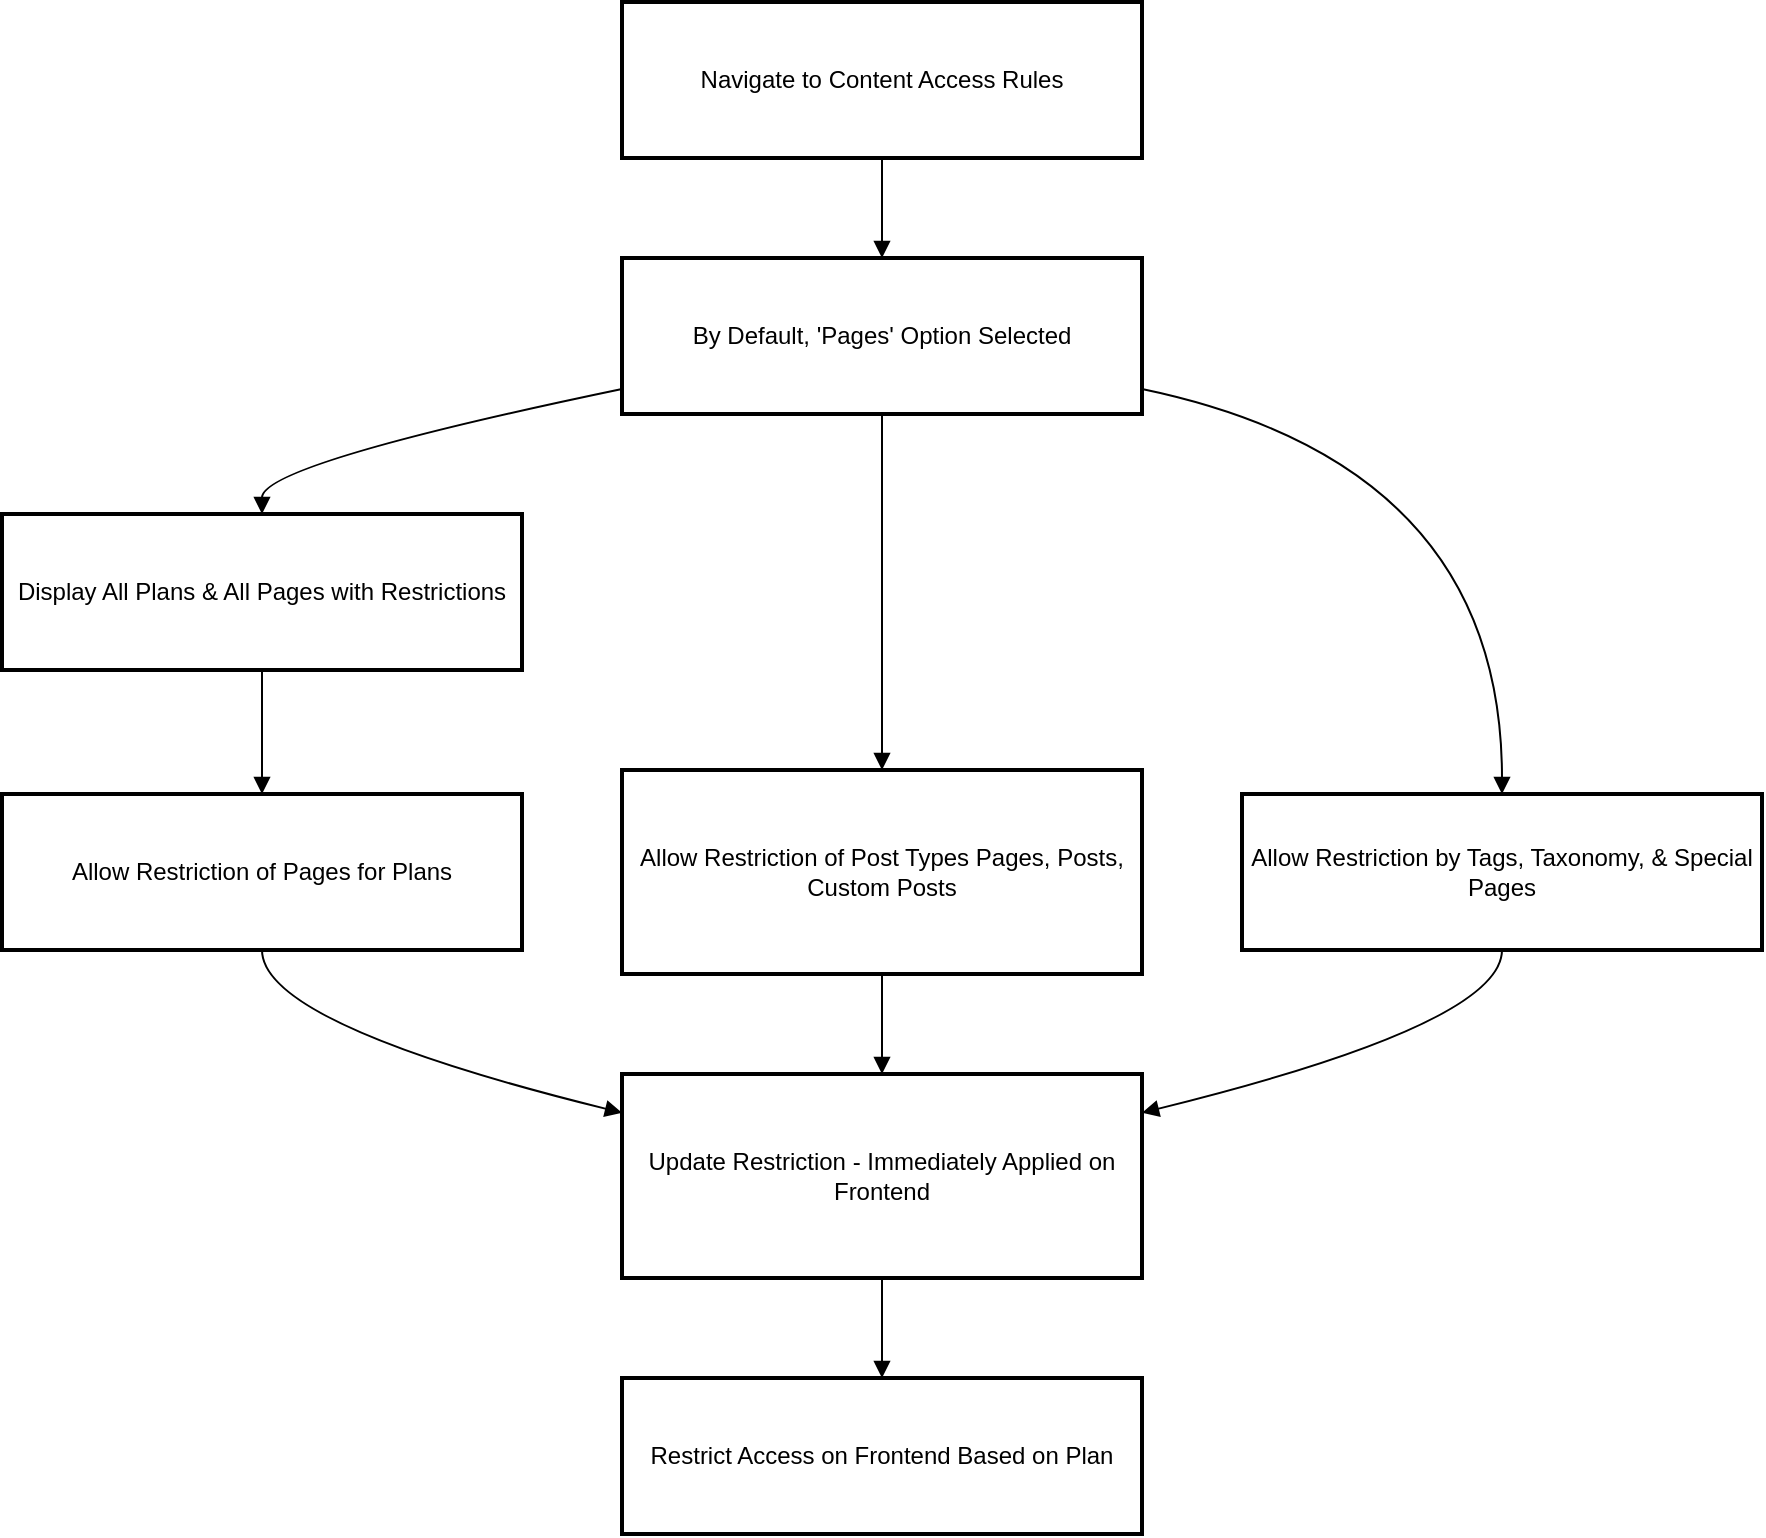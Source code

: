 <mxfile version="26.0.11">
  <diagram name="Page-1" id="r0NlPI_BnKC73tRt1rzx">
    <mxGraphModel dx="1050" dy="522" grid="1" gridSize="10" guides="1" tooltips="1" connect="1" arrows="1" fold="1" page="1" pageScale="1" pageWidth="850" pageHeight="1100" math="0" shadow="0">
      <root>
        <mxCell id="0" />
        <mxCell id="1" parent="0" />
        <mxCell id="NXvmC-7GYUUTBPrU06HI-1" value="Navigate to Content Access Rules" style="whiteSpace=wrap;strokeWidth=2;" vertex="1" parent="1">
          <mxGeometry x="330" y="20" width="260" height="78" as="geometry" />
        </mxCell>
        <mxCell id="NXvmC-7GYUUTBPrU06HI-2" value="By Default, &#39;Pages&#39; Option Selected" style="whiteSpace=wrap;strokeWidth=2;" vertex="1" parent="1">
          <mxGeometry x="330" y="148" width="260" height="78" as="geometry" />
        </mxCell>
        <mxCell id="NXvmC-7GYUUTBPrU06HI-3" value="Display All Plans &amp; All Pages with Restrictions" style="whiteSpace=wrap;strokeWidth=2;" vertex="1" parent="1">
          <mxGeometry x="20" y="276" width="260" height="78" as="geometry" />
        </mxCell>
        <mxCell id="NXvmC-7GYUUTBPrU06HI-4" value="Allow Restriction of Pages for Plans" style="whiteSpace=wrap;strokeWidth=2;" vertex="1" parent="1">
          <mxGeometry x="20" y="416" width="260" height="78" as="geometry" />
        </mxCell>
        <mxCell id="NXvmC-7GYUUTBPrU06HI-5" value="Update Restriction - Immediately Applied on Frontend" style="whiteSpace=wrap;strokeWidth=2;" vertex="1" parent="1">
          <mxGeometry x="330" y="556" width="260" height="102" as="geometry" />
        </mxCell>
        <mxCell id="NXvmC-7GYUUTBPrU06HI-6" value="Restrict Access on Frontend Based on Plan" style="whiteSpace=wrap;strokeWidth=2;" vertex="1" parent="1">
          <mxGeometry x="330" y="708" width="260" height="78" as="geometry" />
        </mxCell>
        <mxCell id="NXvmC-7GYUUTBPrU06HI-7" value="Allow Restriction of Post Types Pages, Posts, Custom Posts" style="whiteSpace=wrap;strokeWidth=2;" vertex="1" parent="1">
          <mxGeometry x="330" y="404" width="260" height="102" as="geometry" />
        </mxCell>
        <mxCell id="NXvmC-7GYUUTBPrU06HI-8" value="Allow Restriction by Tags, Taxonomy, &amp; Special Pages" style="whiteSpace=wrap;strokeWidth=2;" vertex="1" parent="1">
          <mxGeometry x="640" y="416" width="260" height="78" as="geometry" />
        </mxCell>
        <mxCell id="NXvmC-7GYUUTBPrU06HI-9" value="" style="curved=1;startArrow=none;endArrow=block;exitX=0.5;exitY=1;entryX=0.5;entryY=0;rounded=0;" edge="1" parent="1" source="NXvmC-7GYUUTBPrU06HI-1" target="NXvmC-7GYUUTBPrU06HI-2">
          <mxGeometry relative="1" as="geometry">
            <Array as="points" />
          </mxGeometry>
        </mxCell>
        <mxCell id="NXvmC-7GYUUTBPrU06HI-10" value="" style="curved=1;startArrow=none;endArrow=block;exitX=0;exitY=0.84;entryX=0.5;entryY=0;rounded=0;" edge="1" parent="1" source="NXvmC-7GYUUTBPrU06HI-2" target="NXvmC-7GYUUTBPrU06HI-3">
          <mxGeometry relative="1" as="geometry">
            <Array as="points">
              <mxPoint x="150" y="251" />
            </Array>
          </mxGeometry>
        </mxCell>
        <mxCell id="NXvmC-7GYUUTBPrU06HI-11" value="" style="curved=1;startArrow=none;endArrow=block;exitX=0.5;exitY=1;entryX=0.5;entryY=0;rounded=0;" edge="1" parent="1" source="NXvmC-7GYUUTBPrU06HI-3" target="NXvmC-7GYUUTBPrU06HI-4">
          <mxGeometry relative="1" as="geometry">
            <Array as="points" />
          </mxGeometry>
        </mxCell>
        <mxCell id="NXvmC-7GYUUTBPrU06HI-12" value="" style="curved=1;startArrow=none;endArrow=block;exitX=0.5;exitY=1;entryX=0;entryY=0.19;rounded=0;" edge="1" parent="1" source="NXvmC-7GYUUTBPrU06HI-4" target="NXvmC-7GYUUTBPrU06HI-5">
          <mxGeometry relative="1" as="geometry">
            <Array as="points">
              <mxPoint x="150" y="531" />
            </Array>
          </mxGeometry>
        </mxCell>
        <mxCell id="NXvmC-7GYUUTBPrU06HI-13" value="" style="curved=1;startArrow=none;endArrow=block;exitX=0.5;exitY=1;entryX=0.5;entryY=0;rounded=0;" edge="1" parent="1" source="NXvmC-7GYUUTBPrU06HI-5" target="NXvmC-7GYUUTBPrU06HI-6">
          <mxGeometry relative="1" as="geometry">
            <Array as="points" />
          </mxGeometry>
        </mxCell>
        <mxCell id="NXvmC-7GYUUTBPrU06HI-14" value="" style="curved=1;startArrow=none;endArrow=block;exitX=0.5;exitY=1;entryX=0.5;entryY=0;rounded=0;" edge="1" parent="1" source="NXvmC-7GYUUTBPrU06HI-2" target="NXvmC-7GYUUTBPrU06HI-7">
          <mxGeometry relative="1" as="geometry">
            <Array as="points" />
          </mxGeometry>
        </mxCell>
        <mxCell id="NXvmC-7GYUUTBPrU06HI-15" value="" style="curved=1;startArrow=none;endArrow=block;exitX=0.5;exitY=1;entryX=0.5;entryY=0;rounded=0;" edge="1" parent="1" source="NXvmC-7GYUUTBPrU06HI-7" target="NXvmC-7GYUUTBPrU06HI-5">
          <mxGeometry relative="1" as="geometry">
            <Array as="points" />
          </mxGeometry>
        </mxCell>
        <mxCell id="NXvmC-7GYUUTBPrU06HI-16" value="" style="curved=1;startArrow=none;endArrow=block;exitX=1;exitY=0.84;entryX=0.5;entryY=0;rounded=0;" edge="1" parent="1" source="NXvmC-7GYUUTBPrU06HI-2" target="NXvmC-7GYUUTBPrU06HI-8">
          <mxGeometry relative="1" as="geometry">
            <Array as="points">
              <mxPoint x="770" y="251" />
            </Array>
          </mxGeometry>
        </mxCell>
        <mxCell id="NXvmC-7GYUUTBPrU06HI-17" value="" style="curved=1;startArrow=none;endArrow=block;exitX=0.5;exitY=1;entryX=1;entryY=0.19;rounded=0;" edge="1" parent="1" source="NXvmC-7GYUUTBPrU06HI-8" target="NXvmC-7GYUUTBPrU06HI-5">
          <mxGeometry relative="1" as="geometry">
            <Array as="points">
              <mxPoint x="770" y="531" />
            </Array>
          </mxGeometry>
        </mxCell>
      </root>
    </mxGraphModel>
  </diagram>
</mxfile>
